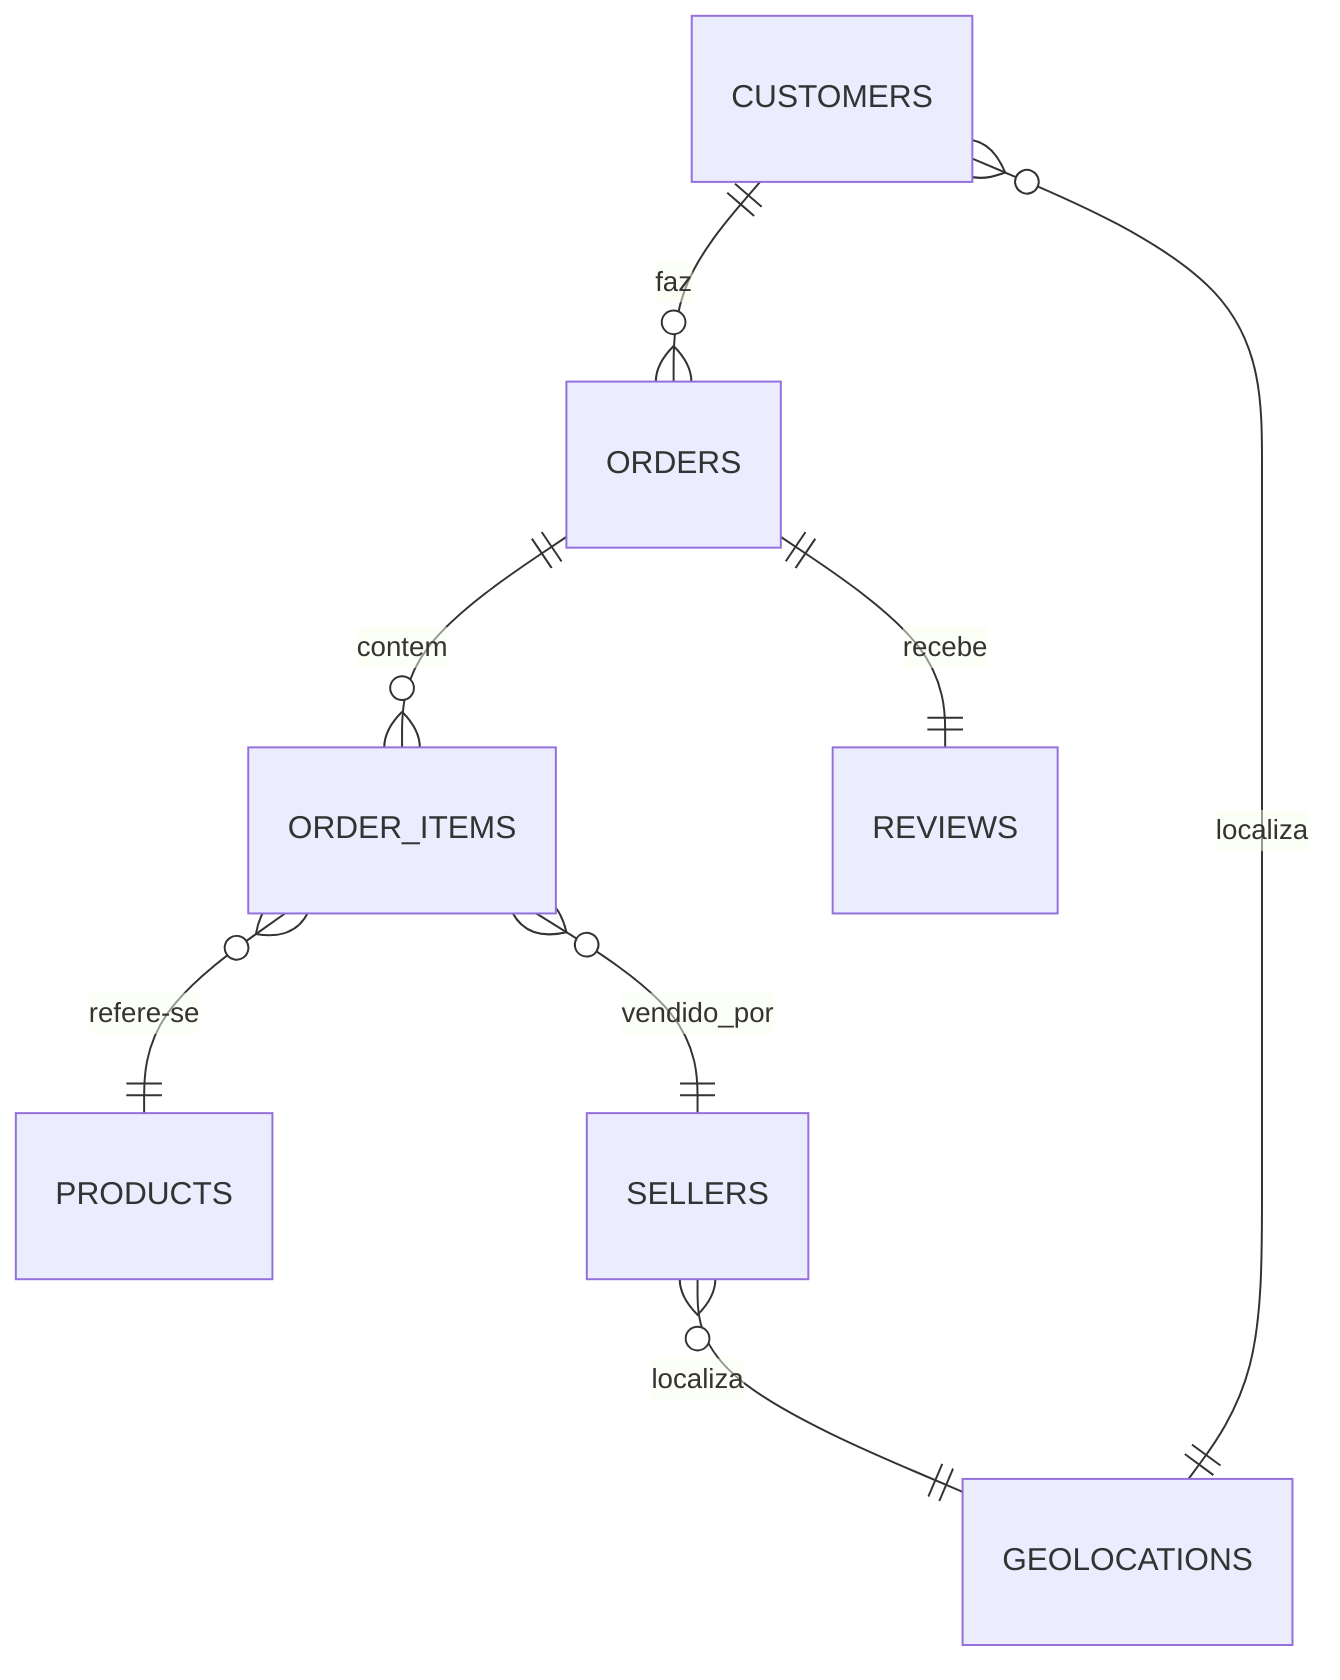 erDiagram
    CUSTOMERS ||--o{ ORDERS : faz
    ORDERS ||--o{ ORDER_ITEMS : contem
    ORDER_ITEMS }o--|| PRODUCTS : refere-se
    ORDER_ITEMS }o--|| SELLERS : vendido_por
    ORDERS ||--|| REVIEWS : recebe
    CUSTOMERS }o--|| GEOLOCATIONS : localiza
    SELLERS }o--|| GEOLOCATIONS : localiza